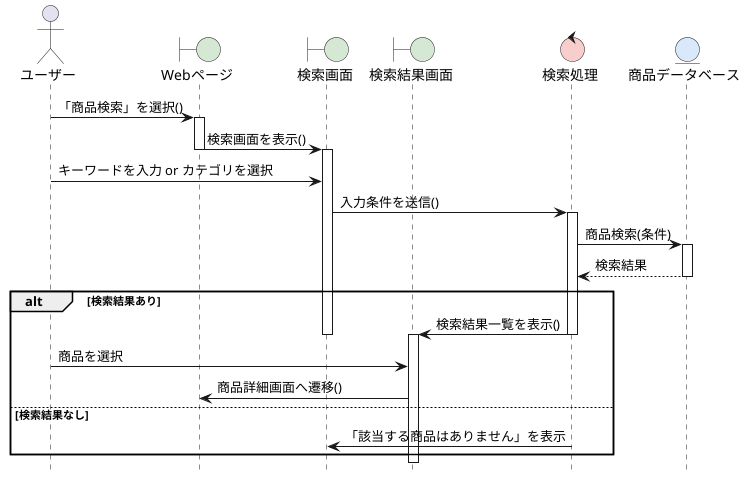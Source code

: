 @startuml Web訪問者システム-商品の検索シーケンス図
hide footbox
skinparam boundaryBackgroundColor #D5E8D4
skinparam controlBackgroundColor  #F8CECC
skinparam entityBackgroundColor   #DAE8FC

actor ユーザー as A
boundary Webページ as B1
boundary 検索画面 as B2
boundary 検索結果画面 as B3
control 検索処理 as C1
entity 商品データベース as E

' 基本フロー
A -> B1: 「商品検索」を選択()
activate B1

B1 -> B2: 検索画面を表示()
deactivate B1
activate B2

A -> B2: キーワードを入力 or カテゴリを選択
B2 -> C1: 入力条件を送信()
activate C1
C1 -> E: 商品検索(条件)
activate E
E --> C1: 検索結果
deactivate E

alt 検索結果あり
  C1 -> B3: 検索結果一覧を表示()
  deactivate C1
  deactivate B2
  activate B3
  A -> B3: 商品を選択
  B3 -> B1: 商品詳細画面へ遷移()
else 検索結果なし
  C1 -> B2: 「該当する商品はありません」を表示
  deactivate C1
end

@enduml
